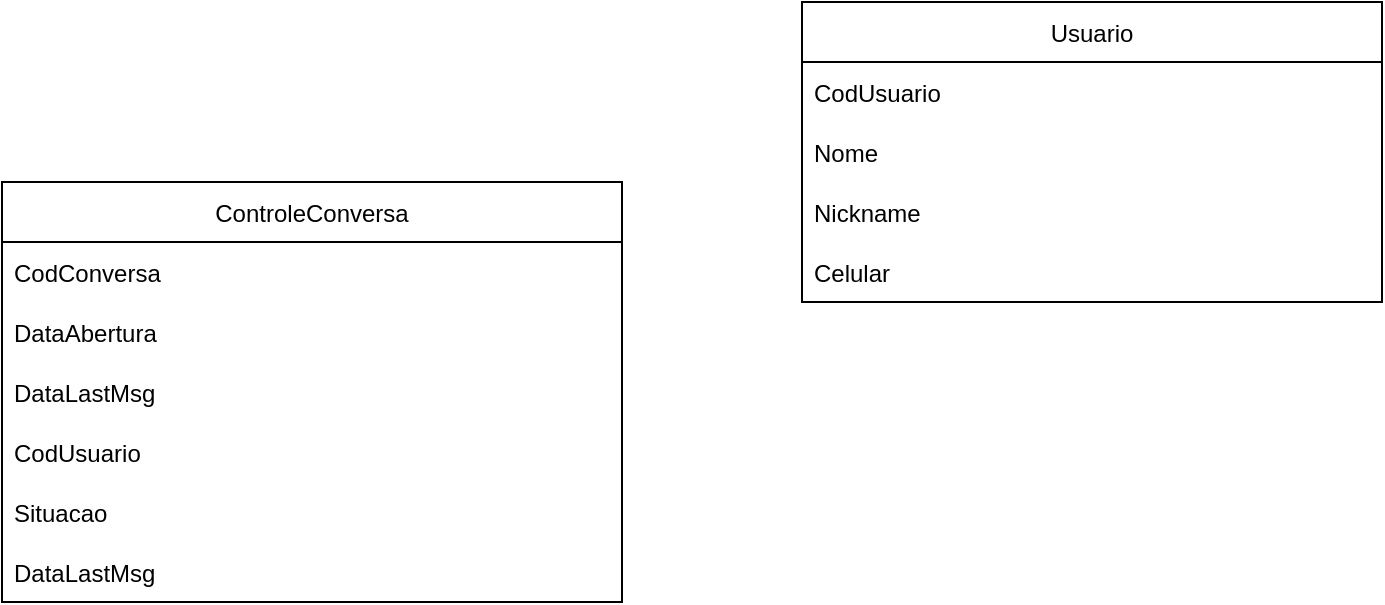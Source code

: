 <mxfile version="15.8.5" type="github">
  <diagram id="PELojZe37_osMWEXTnp6" name="Page-1">
    <mxGraphModel dx="1422" dy="705" grid="1" gridSize="10" guides="1" tooltips="1" connect="1" arrows="1" fold="1" page="1" pageScale="1" pageWidth="827" pageHeight="1169" math="0" shadow="0">
      <root>
        <mxCell id="0" />
        <mxCell id="1" parent="0" />
        <mxCell id="p0x0c7Ia67atFkcIuL1b-1" value="ControleConversa" style="swimlane;fontStyle=0;childLayout=stackLayout;horizontal=1;startSize=30;horizontalStack=0;resizeParent=1;resizeParentMax=0;resizeLast=0;collapsible=1;marginBottom=0;" vertex="1" parent="1">
          <mxGeometry x="30" y="180" width="310" height="210" as="geometry" />
        </mxCell>
        <mxCell id="p0x0c7Ia67atFkcIuL1b-2" value="CodConversa" style="text;strokeColor=none;fillColor=none;align=left;verticalAlign=middle;spacingLeft=4;spacingRight=4;overflow=hidden;points=[[0,0.5],[1,0.5]];portConstraint=eastwest;rotatable=0;" vertex="1" parent="p0x0c7Ia67atFkcIuL1b-1">
          <mxGeometry y="30" width="310" height="30" as="geometry" />
        </mxCell>
        <mxCell id="p0x0c7Ia67atFkcIuL1b-3" value="DataAbertura" style="text;strokeColor=none;fillColor=none;align=left;verticalAlign=middle;spacingLeft=4;spacingRight=4;overflow=hidden;points=[[0,0.5],[1,0.5]];portConstraint=eastwest;rotatable=0;" vertex="1" parent="p0x0c7Ia67atFkcIuL1b-1">
          <mxGeometry y="60" width="310" height="30" as="geometry" />
        </mxCell>
        <mxCell id="p0x0c7Ia67atFkcIuL1b-4" value="DataLastMsg" style="text;strokeColor=none;fillColor=none;align=left;verticalAlign=middle;spacingLeft=4;spacingRight=4;overflow=hidden;points=[[0,0.5],[1,0.5]];portConstraint=eastwest;rotatable=0;" vertex="1" parent="p0x0c7Ia67atFkcIuL1b-1">
          <mxGeometry y="90" width="310" height="30" as="geometry" />
        </mxCell>
        <mxCell id="p0x0c7Ia67atFkcIuL1b-12" value="CodUsuario" style="text;strokeColor=none;fillColor=none;align=left;verticalAlign=middle;spacingLeft=4;spacingRight=4;overflow=hidden;points=[[0,0.5],[1,0.5]];portConstraint=eastwest;rotatable=0;" vertex="1" parent="p0x0c7Ia67atFkcIuL1b-1">
          <mxGeometry y="120" width="310" height="30" as="geometry" />
        </mxCell>
        <mxCell id="p0x0c7Ia67atFkcIuL1b-13" value="Situacao" style="text;strokeColor=none;fillColor=none;align=left;verticalAlign=middle;spacingLeft=4;spacingRight=4;overflow=hidden;points=[[0,0.5],[1,0.5]];portConstraint=eastwest;rotatable=0;" vertex="1" parent="p0x0c7Ia67atFkcIuL1b-1">
          <mxGeometry y="150" width="310" height="30" as="geometry" />
        </mxCell>
        <mxCell id="p0x0c7Ia67atFkcIuL1b-11" value="DataLastMsg" style="text;strokeColor=none;fillColor=none;align=left;verticalAlign=middle;spacingLeft=4;spacingRight=4;overflow=hidden;points=[[0,0.5],[1,0.5]];portConstraint=eastwest;rotatable=0;" vertex="1" parent="p0x0c7Ia67atFkcIuL1b-1">
          <mxGeometry y="180" width="310" height="30" as="geometry" />
        </mxCell>
        <mxCell id="p0x0c7Ia67atFkcIuL1b-5" value="Usuario" style="swimlane;fontStyle=0;childLayout=stackLayout;horizontal=1;startSize=30;horizontalStack=0;resizeParent=1;resizeParentMax=0;resizeLast=0;collapsible=1;marginBottom=0;" vertex="1" parent="1">
          <mxGeometry x="430" y="90" width="290" height="150" as="geometry" />
        </mxCell>
        <mxCell id="p0x0c7Ia67atFkcIuL1b-6" value="CodUsuario" style="text;strokeColor=none;fillColor=none;align=left;verticalAlign=middle;spacingLeft=4;spacingRight=4;overflow=hidden;points=[[0,0.5],[1,0.5]];portConstraint=eastwest;rotatable=0;" vertex="1" parent="p0x0c7Ia67atFkcIuL1b-5">
          <mxGeometry y="30" width="290" height="30" as="geometry" />
        </mxCell>
        <mxCell id="p0x0c7Ia67atFkcIuL1b-7" value="Nome" style="text;strokeColor=none;fillColor=none;align=left;verticalAlign=middle;spacingLeft=4;spacingRight=4;overflow=hidden;points=[[0,0.5],[1,0.5]];portConstraint=eastwest;rotatable=0;" vertex="1" parent="p0x0c7Ia67atFkcIuL1b-5">
          <mxGeometry y="60" width="290" height="30" as="geometry" />
        </mxCell>
        <mxCell id="p0x0c7Ia67atFkcIuL1b-8" value="Nickname" style="text;strokeColor=none;fillColor=none;align=left;verticalAlign=middle;spacingLeft=4;spacingRight=4;overflow=hidden;points=[[0,0.5],[1,0.5]];portConstraint=eastwest;rotatable=0;" vertex="1" parent="p0x0c7Ia67atFkcIuL1b-5">
          <mxGeometry y="90" width="290" height="30" as="geometry" />
        </mxCell>
        <mxCell id="p0x0c7Ia67atFkcIuL1b-9" value="Celular" style="text;strokeColor=none;fillColor=none;align=left;verticalAlign=middle;spacingLeft=4;spacingRight=4;overflow=hidden;points=[[0,0.5],[1,0.5]];portConstraint=eastwest;rotatable=0;" vertex="1" parent="p0x0c7Ia67atFkcIuL1b-5">
          <mxGeometry y="120" width="290" height="30" as="geometry" />
        </mxCell>
      </root>
    </mxGraphModel>
  </diagram>
</mxfile>

